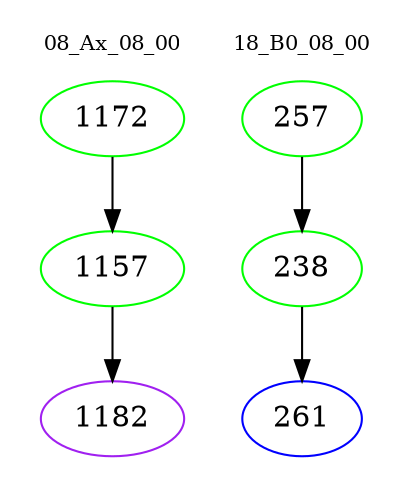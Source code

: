 digraph{
subgraph cluster_0 {
color = white
label = "08_Ax_08_00";
fontsize=10;
T0_1172 [label="1172", color="green"]
T0_1172 -> T0_1157 [color="black"]
T0_1157 [label="1157", color="green"]
T0_1157 -> T0_1182 [color="black"]
T0_1182 [label="1182", color="purple"]
}
subgraph cluster_1 {
color = white
label = "18_B0_08_00";
fontsize=10;
T1_257 [label="257", color="green"]
T1_257 -> T1_238 [color="black"]
T1_238 [label="238", color="green"]
T1_238 -> T1_261 [color="black"]
T1_261 [label="261", color="blue"]
}
}
